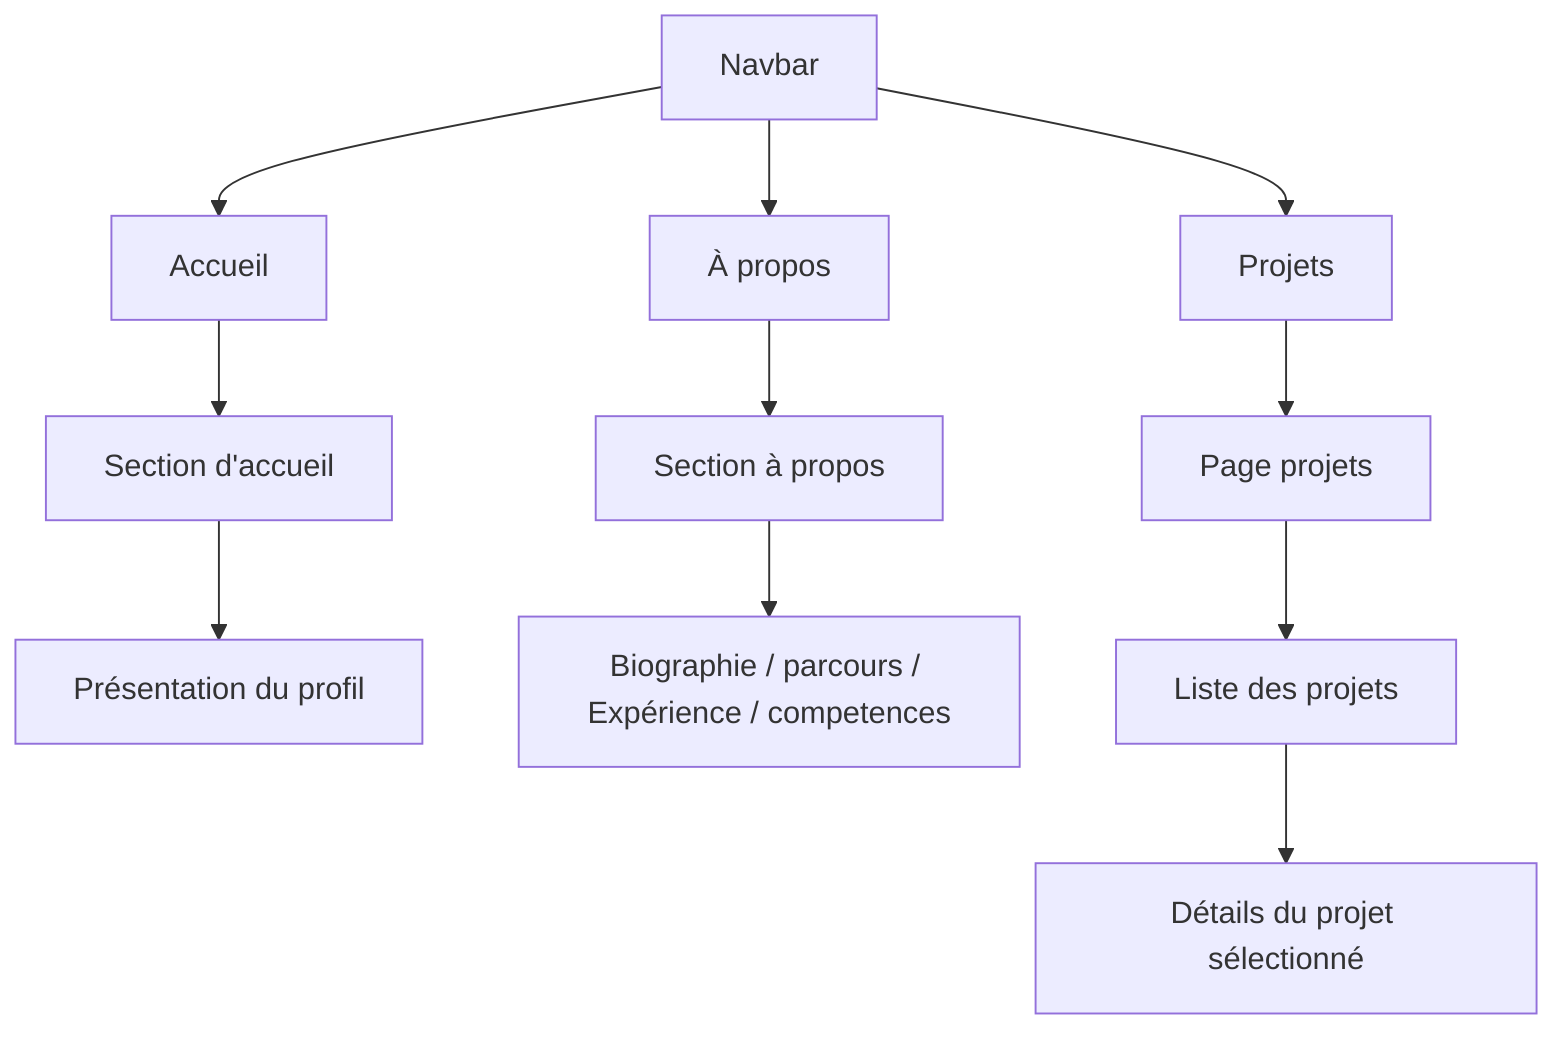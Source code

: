 graph TD
    Navbar --> Accueil;
    Navbar --> APropos[À propos];
    Navbar --> Projets;

    Accueil --> SectionAccueil[Section d'accueil];
    SectionAccueil --> PresentationProfil[Présentation du profil];

    APropos --> SectionAPropos[Section à propos];
    SectionAPropos --> BiographieExperience[Biographie / parcours / Expérience / competences ];
    

    Projets --> PageProjets[Page projets];
    PageProjets --> ListeProjets[Liste des projets];
    ListeProjets --> DetailsProjet[Détails du projet sélectionné];